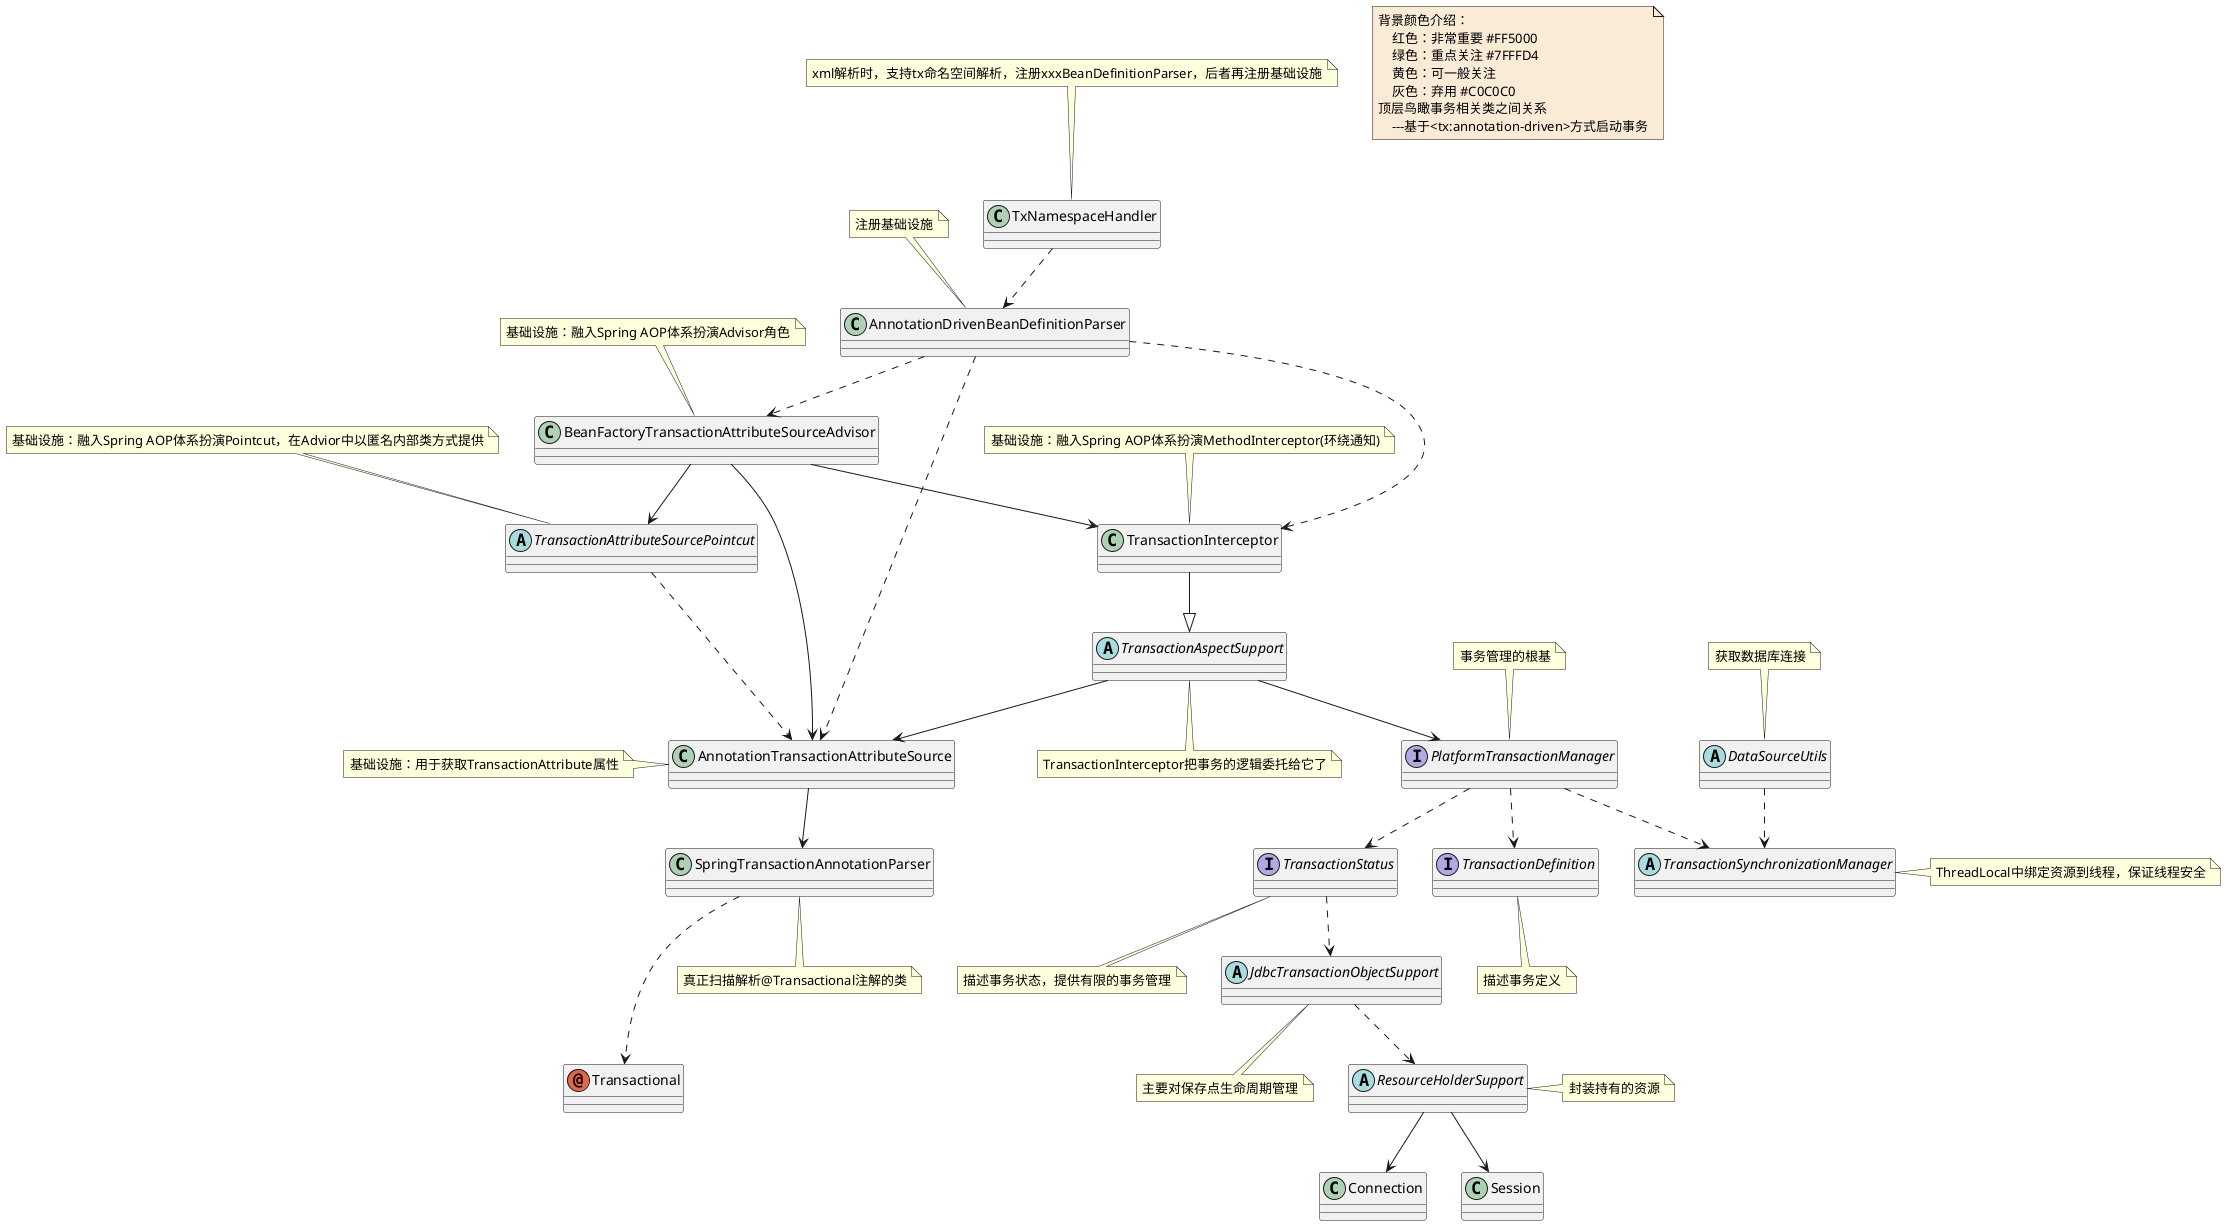 @startuml

note  as N1 #FAEBD7
    背景颜色介绍：
        红色：非常重要 #FF5000
        绿色：重点关注 #7FFFD4
        黄色：可一般关注
        灰色：弃用 #C0C0C0
    顶层鸟瞰事务相关类之间关系
        ---基于<tx:annotation-driven>方式启动事务
end note


class AnnotationDrivenBeanDefinitionParser
note top :注册基础设施

class AnnotationTransactionAttributeSource
note left : 基础设施：用于获取TransactionAttribute属性

class BeanFactoryTransactionAttributeSourceAdvisor
note top : 基础设施：融入Spring AOP体系扮演Advisor角色

abstract class DataSourceUtils
note top : 获取数据库连接

abstract class JdbcTransactionObjectSupport
note bottom : 主要对保存点生命周期管理

interface PlatformTransactionManager
note top : 事务管理的根基

abstract class ResourceHolderSupport
note right : 封装持有的资源

class SpringTransactionAnnotationParser
note bottom : 真正扫描解析@Transactional注解的类

annotation Transactional

abstract class TransactionAspectSupport
note bottom : TransactionInterceptor把事务的逻辑委托给它了


abstract class TransactionAttributeSourcePointcut
note top : 基础设施：融入Spring AOP体系扮演Pointcut，在Advior中以匿名内部类方式提供


interface TransactionDefinition
note bottom : 描述事务定义

class TransactionInterceptor
note top : 基础设施：融入Spring AOP体系扮演MethodInterceptor(环绕通知)

class TxNamespaceHandler
note top :xml解析时，支持tx命名空间解析，注册xxxBeanDefinitionParser，后者再注册基础设施

interface TransactionStatus
note bottom : 描述事务状态，提供有限的事务管理

abstract class TransactionSynchronizationManager
note right : ThreadLocal中绑定资源到线程，保证线程安全

AnnotationDrivenBeanDefinitionParser ..> AnnotationTransactionAttributeSource
AnnotationDrivenBeanDefinitionParser ..> BeanFactoryTransactionAttributeSourceAdvisor
AnnotationDrivenBeanDefinitionParser ..> TransactionInterceptor


AnnotationTransactionAttributeSource --> SpringTransactionAnnotationParser

BeanFactoryTransactionAttributeSourceAdvisor --> AnnotationTransactionAttributeSource
BeanFactoryTransactionAttributeSourceAdvisor --> TransactionInterceptor
BeanFactoryTransactionAttributeSourceAdvisor --> TransactionAttributeSourcePointcut

DataSourceUtils ..> TransactionSynchronizationManager

JdbcTransactionObjectSupport ..> ResourceHolderSupport

PlatformTransactionManager ..> TransactionDefinition
PlatformTransactionManager ..> TransactionStatus
PlatformTransactionManager ..> TransactionSynchronizationManager


ResourceHolderSupport --> Connection
ResourceHolderSupport --> Session


SpringTransactionAnnotationParser ...> Transactional


TransactionAspectSupport --> AnnotationTransactionAttributeSource
TransactionAspectSupport --> PlatformTransactionManager


TransactionInterceptor --|> TransactionAspectSupport


TransactionAttributeSourcePointcut ..> AnnotationTransactionAttributeSource


TransactionStatus ..> JdbcTransactionObjectSupport

TxNamespaceHandler ..> AnnotationDrivenBeanDefinitionParser

@enduml